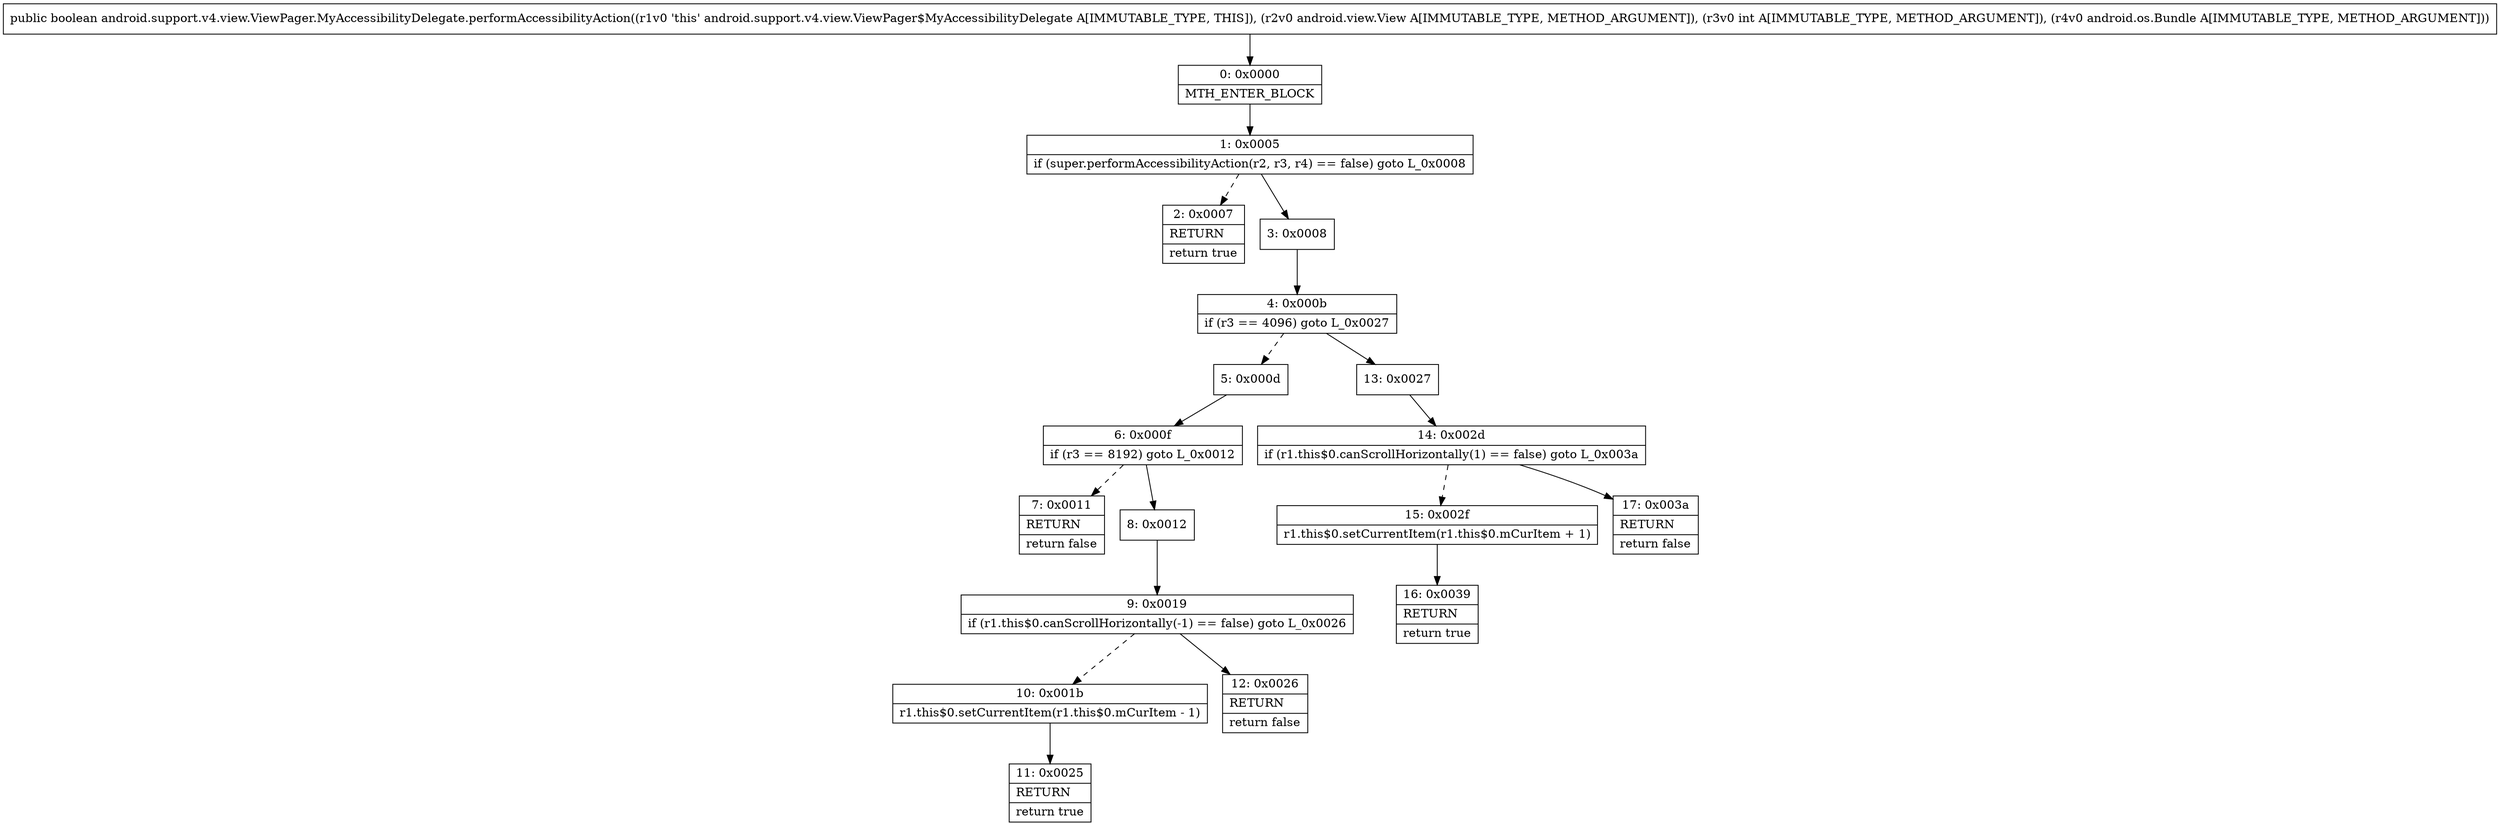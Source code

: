 digraph "CFG forandroid.support.v4.view.ViewPager.MyAccessibilityDelegate.performAccessibilityAction(Landroid\/view\/View;ILandroid\/os\/Bundle;)Z" {
Node_0 [shape=record,label="{0\:\ 0x0000|MTH_ENTER_BLOCK\l}"];
Node_1 [shape=record,label="{1\:\ 0x0005|if (super.performAccessibilityAction(r2, r3, r4) == false) goto L_0x0008\l}"];
Node_2 [shape=record,label="{2\:\ 0x0007|RETURN\l|return true\l}"];
Node_3 [shape=record,label="{3\:\ 0x0008}"];
Node_4 [shape=record,label="{4\:\ 0x000b|if (r3 == 4096) goto L_0x0027\l}"];
Node_5 [shape=record,label="{5\:\ 0x000d}"];
Node_6 [shape=record,label="{6\:\ 0x000f|if (r3 == 8192) goto L_0x0012\l}"];
Node_7 [shape=record,label="{7\:\ 0x0011|RETURN\l|return false\l}"];
Node_8 [shape=record,label="{8\:\ 0x0012}"];
Node_9 [shape=record,label="{9\:\ 0x0019|if (r1.this$0.canScrollHorizontally(\-1) == false) goto L_0x0026\l}"];
Node_10 [shape=record,label="{10\:\ 0x001b|r1.this$0.setCurrentItem(r1.this$0.mCurItem \- 1)\l}"];
Node_11 [shape=record,label="{11\:\ 0x0025|RETURN\l|return true\l}"];
Node_12 [shape=record,label="{12\:\ 0x0026|RETURN\l|return false\l}"];
Node_13 [shape=record,label="{13\:\ 0x0027}"];
Node_14 [shape=record,label="{14\:\ 0x002d|if (r1.this$0.canScrollHorizontally(1) == false) goto L_0x003a\l}"];
Node_15 [shape=record,label="{15\:\ 0x002f|r1.this$0.setCurrentItem(r1.this$0.mCurItem + 1)\l}"];
Node_16 [shape=record,label="{16\:\ 0x0039|RETURN\l|return true\l}"];
Node_17 [shape=record,label="{17\:\ 0x003a|RETURN\l|return false\l}"];
MethodNode[shape=record,label="{public boolean android.support.v4.view.ViewPager.MyAccessibilityDelegate.performAccessibilityAction((r1v0 'this' android.support.v4.view.ViewPager$MyAccessibilityDelegate A[IMMUTABLE_TYPE, THIS]), (r2v0 android.view.View A[IMMUTABLE_TYPE, METHOD_ARGUMENT]), (r3v0 int A[IMMUTABLE_TYPE, METHOD_ARGUMENT]), (r4v0 android.os.Bundle A[IMMUTABLE_TYPE, METHOD_ARGUMENT])) }"];
MethodNode -> Node_0;
Node_0 -> Node_1;
Node_1 -> Node_2[style=dashed];
Node_1 -> Node_3;
Node_3 -> Node_4;
Node_4 -> Node_5[style=dashed];
Node_4 -> Node_13;
Node_5 -> Node_6;
Node_6 -> Node_7[style=dashed];
Node_6 -> Node_8;
Node_8 -> Node_9;
Node_9 -> Node_10[style=dashed];
Node_9 -> Node_12;
Node_10 -> Node_11;
Node_13 -> Node_14;
Node_14 -> Node_15[style=dashed];
Node_14 -> Node_17;
Node_15 -> Node_16;
}

